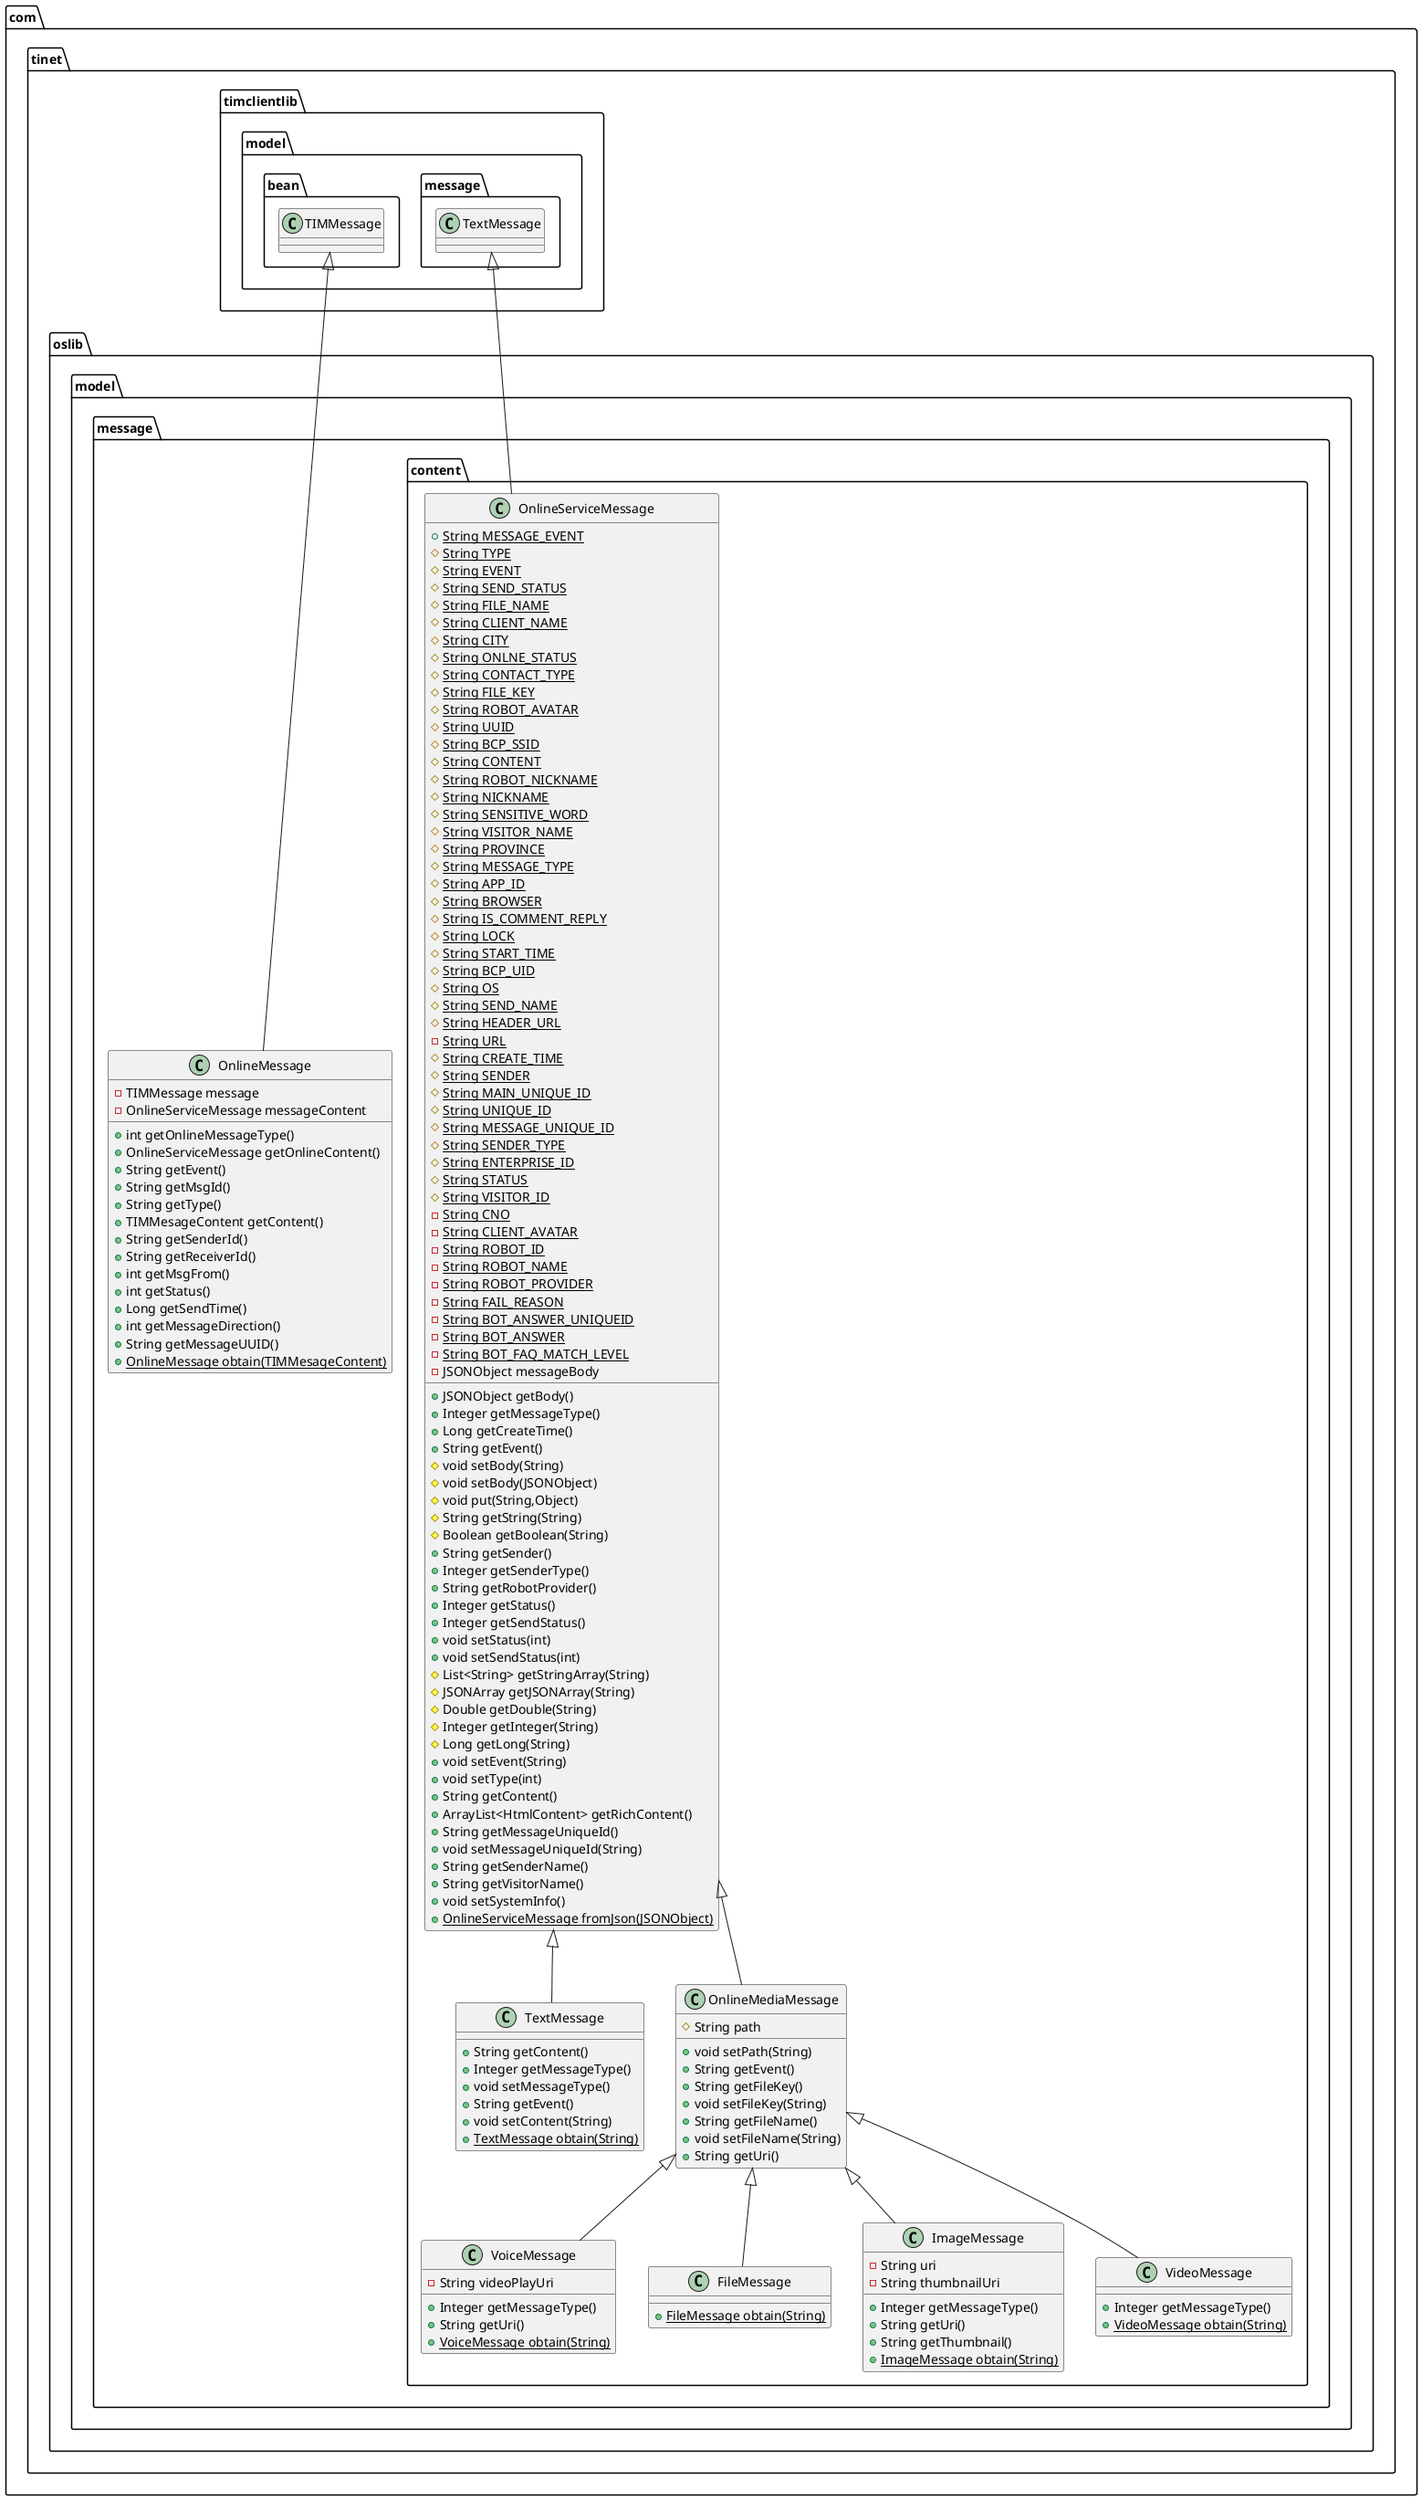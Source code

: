 @startuml
class com.tinet.oslib.model.message.content.VoiceMessage {
- String videoPlayUri
+ Integer getMessageType()
+ String getUri()
+ {static} VoiceMessage obtain(String)
}
class com.tinet.oslib.model.message.content.TextMessage {
+ String getContent()
+ Integer getMessageType()
+ void setMessageType()
+ String getEvent()
+ void setContent(String)
+ {static} TextMessage obtain(String)
}
class com.tinet.oslib.model.message.content.FileMessage {
+ {static} FileMessage obtain(String)
}
class com.tinet.oslib.model.message.content.ImageMessage {
- String uri
- String thumbnailUri
+ Integer getMessageType()
+ String getUri()
+ String getThumbnail()
+ {static} ImageMessage obtain(String)
}
class com.tinet.oslib.model.message.content.OnlineServiceMessage {
+ {static} String MESSAGE_EVENT
# {static} String TYPE
# {static} String EVENT
# {static} String SEND_STATUS
# {static} String FILE_NAME
# {static} String CLIENT_NAME
# {static} String CITY
# {static} String ONLNE_STATUS
# {static} String CONTACT_TYPE
# {static} String FILE_KEY
# {static} String ROBOT_AVATAR
# {static} String UUID
# {static} String BCP_SSID
# {static} String CONTENT
# {static} String ROBOT_NICKNAME
# {static} String NICKNAME
# {static} String SENSITIVE_WORD
# {static} String VISITOR_NAME
# {static} String PROVINCE
# {static} String MESSAGE_TYPE
# {static} String APP_ID
# {static} String BROWSER
# {static} String IS_COMMENT_REPLY
# {static} String LOCK
# {static} String START_TIME
# {static} String BCP_UID
# {static} String OS
# {static} String SEND_NAME
# {static} String HEADER_URL
- {static} String URL
# {static} String CREATE_TIME
# {static} String SENDER
# {static} String MAIN_UNIQUE_ID
# {static} String UNIQUE_ID
# {static} String MESSAGE_UNIQUE_ID
# {static} String SENDER_TYPE
# {static} String ENTERPRISE_ID
# {static} String STATUS
# {static} String VISITOR_ID
- {static} String CNO
- {static} String CLIENT_AVATAR
- {static} String ROBOT_ID
- {static} String ROBOT_NAME
- {static} String ROBOT_PROVIDER
- {static} String FAIL_REASON
- {static} String BOT_ANSWER_UNIQUEID
- {static} String BOT_ANSWER
- {static} String BOT_FAQ_MATCH_LEVEL
- JSONObject messageBody
+ JSONObject getBody()
+ Integer getMessageType()
+ Long getCreateTime()
+ String getEvent()
# void setBody(String)
# void setBody(JSONObject)
# void put(String,Object)
# String getString(String)
# Boolean getBoolean(String)
+ String getSender()
+ Integer getSenderType()
+ String getRobotProvider()
+ Integer getStatus()
+ Integer getSendStatus()
+ void setStatus(int)
+ void setSendStatus(int)
# List<String> getStringArray(String)
# JSONArray getJSONArray(String)
# Double getDouble(String)
# Integer getInteger(String)
# Long getLong(String)
+ void setEvent(String)
+ void setType(int)
+ String getContent()
+ ArrayList<HtmlContent> getRichContent()
+ String getMessageUniqueId()
+ void setMessageUniqueId(String)
+ String getSenderName()
+ String getVisitorName()
+ void setSystemInfo()
+ {static} OnlineServiceMessage fromJson(JSONObject)
}
class com.tinet.oslib.model.message.content.VideoMessage {
+ Integer getMessageType()
+ {static} VideoMessage obtain(String)
}
class com.tinet.oslib.model.message.content.OnlineMediaMessage {
# String path
+ void setPath(String)
+ String getEvent()
+ String getFileKey()
+ void setFileKey(String)
+ String getFileName()
+ void setFileName(String)
+ String getUri()
}
class com.tinet.oslib.model.message.OnlineMessage {
- TIMMessage message
- OnlineServiceMessage messageContent
+ int getOnlineMessageType()
+ OnlineServiceMessage getOnlineContent()
+ String getEvent()
+ String getMsgId()
+ String getType()
+ TIMMesageContent getContent()
+ String getSenderId()
+ String getReceiverId()
+ int getMsgFrom()
+ int getStatus()
+ Long getSendTime()
+ int getMessageDirection()
+ String getMessageUUID()
+ {static} OnlineMessage obtain(TIMMesageContent)
}


com.tinet.oslib.model.message.content.OnlineMediaMessage <|-- com.tinet.oslib.model.message.content.VoiceMessage
com.tinet.oslib.model.message.content.OnlineServiceMessage <|-- com.tinet.oslib.model.message.content.TextMessage
com.tinet.oslib.model.message.content.OnlineMediaMessage <|-- com.tinet.oslib.model.message.content.FileMessage
com.tinet.oslib.model.message.content.OnlineMediaMessage <|-- com.tinet.oslib.model.message.content.ImageMessage
com.tinet.timclientlib.model.message.TextMessage <|-- com.tinet.oslib.model.message.content.OnlineServiceMessage
com.tinet.oslib.model.message.content.OnlineMediaMessage <|-- com.tinet.oslib.model.message.content.VideoMessage
com.tinet.oslib.model.message.content.OnlineServiceMessage <|-- com.tinet.oslib.model.message.content.OnlineMediaMessage
com.tinet.timclientlib.model.bean.TIMMessage <|-- com.tinet.oslib.model.message.OnlineMessage
@enduml